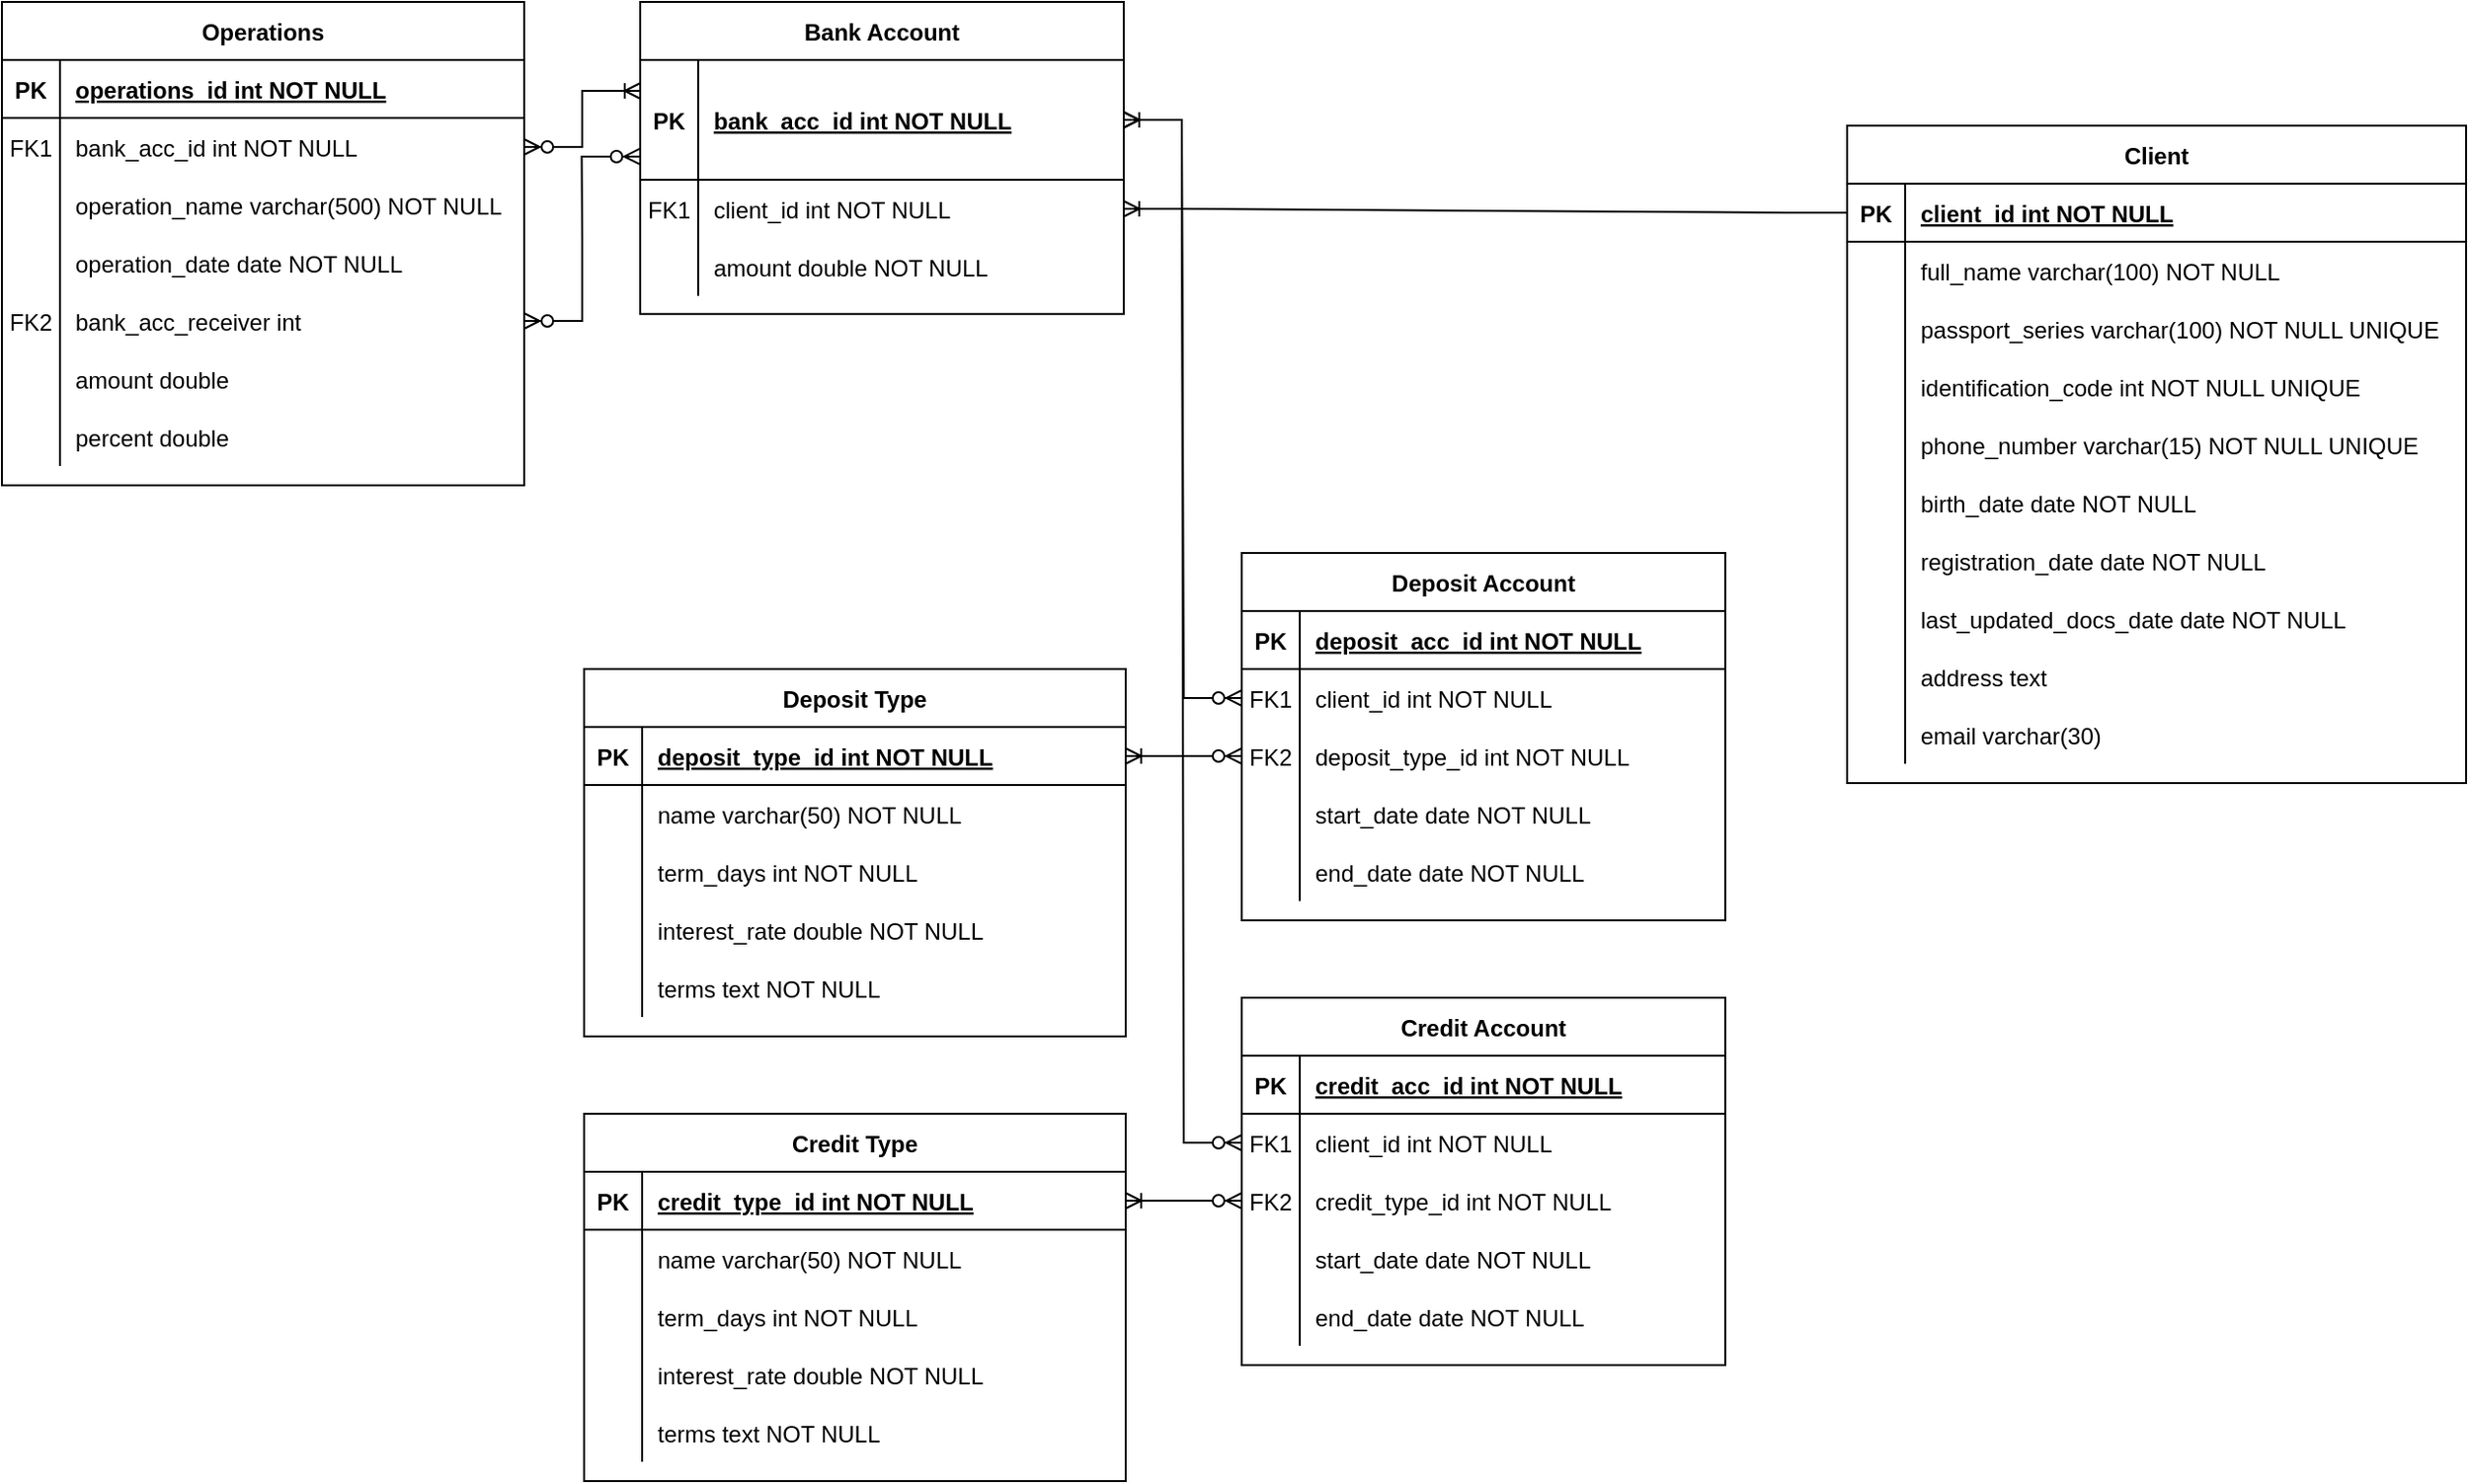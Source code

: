 <mxfile version="20.2.7" type="github">
  <diagram id="R2lEEEUBdFMjLlhIrx00" name="Page-1">
    <mxGraphModel dx="1410" dy="991" grid="0" gridSize="10" guides="1" tooltips="1" connect="1" arrows="1" fold="1" page="0" pageScale="1" pageWidth="827" pageHeight="1169" math="0" shadow="0" extFonts="Permanent Marker^https://fonts.googleapis.com/css?family=Permanent+Marker">
      <root>
        <mxCell id="0" />
        <mxCell id="1" parent="0" />
        <mxCell id="C-vyLk0tnHw3VtMMgP7b-2" value="Client" style="shape=table;startSize=30;container=1;collapsible=1;childLayout=tableLayout;fixedRows=1;rowLines=0;fontStyle=1;align=center;resizeLast=1;" parent="1" vertex="1">
          <mxGeometry x="433" y="61" width="320" height="340" as="geometry" />
        </mxCell>
        <mxCell id="C-vyLk0tnHw3VtMMgP7b-3" value="" style="shape=partialRectangle;collapsible=0;dropTarget=0;pointerEvents=0;fillColor=none;points=[[0,0.5],[1,0.5]];portConstraint=eastwest;top=0;left=0;right=0;bottom=1;" parent="C-vyLk0tnHw3VtMMgP7b-2" vertex="1">
          <mxGeometry y="30" width="320" height="30" as="geometry" />
        </mxCell>
        <mxCell id="C-vyLk0tnHw3VtMMgP7b-4" value="PK" style="shape=partialRectangle;overflow=hidden;connectable=0;fillColor=none;top=0;left=0;bottom=0;right=0;fontStyle=1;" parent="C-vyLk0tnHw3VtMMgP7b-3" vertex="1">
          <mxGeometry width="30" height="30" as="geometry">
            <mxRectangle width="30" height="30" as="alternateBounds" />
          </mxGeometry>
        </mxCell>
        <mxCell id="C-vyLk0tnHw3VtMMgP7b-5" value="client_id int NOT NULL " style="shape=partialRectangle;overflow=hidden;connectable=0;fillColor=none;top=0;left=0;bottom=0;right=0;align=left;spacingLeft=6;fontStyle=5;" parent="C-vyLk0tnHw3VtMMgP7b-3" vertex="1">
          <mxGeometry x="30" width="290" height="30" as="geometry">
            <mxRectangle width="290" height="30" as="alternateBounds" />
          </mxGeometry>
        </mxCell>
        <mxCell id="C-vyLk0tnHw3VtMMgP7b-9" value="" style="shape=partialRectangle;collapsible=0;dropTarget=0;pointerEvents=0;fillColor=none;points=[[0,0.5],[1,0.5]];portConstraint=eastwest;top=0;left=0;right=0;bottom=0;" parent="C-vyLk0tnHw3VtMMgP7b-2" vertex="1">
          <mxGeometry y="60" width="320" height="30" as="geometry" />
        </mxCell>
        <mxCell id="C-vyLk0tnHw3VtMMgP7b-10" value="" style="shape=partialRectangle;overflow=hidden;connectable=0;fillColor=none;top=0;left=0;bottom=0;right=0;" parent="C-vyLk0tnHw3VtMMgP7b-9" vertex="1">
          <mxGeometry width="30" height="30" as="geometry">
            <mxRectangle width="30" height="30" as="alternateBounds" />
          </mxGeometry>
        </mxCell>
        <mxCell id="C-vyLk0tnHw3VtMMgP7b-11" value="full_name varchar(100) NOT NULL" style="shape=partialRectangle;overflow=hidden;connectable=0;fillColor=none;top=0;left=0;bottom=0;right=0;align=left;spacingLeft=6;" parent="C-vyLk0tnHw3VtMMgP7b-9" vertex="1">
          <mxGeometry x="30" width="290" height="30" as="geometry">
            <mxRectangle width="290" height="30" as="alternateBounds" />
          </mxGeometry>
        </mxCell>
        <mxCell id="oc1Mssb3jHGaq7FhMnsz-120" value="" style="shape=partialRectangle;collapsible=0;dropTarget=0;pointerEvents=0;fillColor=none;points=[[0,0.5],[1,0.5]];portConstraint=eastwest;top=0;left=0;right=0;bottom=0;" parent="C-vyLk0tnHw3VtMMgP7b-2" vertex="1">
          <mxGeometry y="90" width="320" height="30" as="geometry" />
        </mxCell>
        <mxCell id="oc1Mssb3jHGaq7FhMnsz-121" value="" style="shape=partialRectangle;overflow=hidden;connectable=0;fillColor=none;top=0;left=0;bottom=0;right=0;" parent="oc1Mssb3jHGaq7FhMnsz-120" vertex="1">
          <mxGeometry width="30" height="30" as="geometry">
            <mxRectangle width="30" height="30" as="alternateBounds" />
          </mxGeometry>
        </mxCell>
        <mxCell id="oc1Mssb3jHGaq7FhMnsz-122" value="passport_series varchar(100) NOT NULL UNIQUE" style="shape=partialRectangle;overflow=hidden;connectable=0;fillColor=none;top=0;left=0;bottom=0;right=0;align=left;spacingLeft=6;" parent="oc1Mssb3jHGaq7FhMnsz-120" vertex="1">
          <mxGeometry x="30" width="290" height="30" as="geometry">
            <mxRectangle width="290" height="30" as="alternateBounds" />
          </mxGeometry>
        </mxCell>
        <mxCell id="oc1Mssb3jHGaq7FhMnsz-83" value="" style="shape=partialRectangle;collapsible=0;dropTarget=0;pointerEvents=0;fillColor=none;points=[[0,0.5],[1,0.5]];portConstraint=eastwest;top=0;left=0;right=0;bottom=0;" parent="C-vyLk0tnHw3VtMMgP7b-2" vertex="1">
          <mxGeometry y="120" width="320" height="30" as="geometry" />
        </mxCell>
        <mxCell id="oc1Mssb3jHGaq7FhMnsz-84" value="" style="shape=partialRectangle;overflow=hidden;connectable=0;fillColor=none;top=0;left=0;bottom=0;right=0;" parent="oc1Mssb3jHGaq7FhMnsz-83" vertex="1">
          <mxGeometry width="30" height="30" as="geometry">
            <mxRectangle width="30" height="30" as="alternateBounds" />
          </mxGeometry>
        </mxCell>
        <mxCell id="oc1Mssb3jHGaq7FhMnsz-85" value="identification_code int NOT NULL UNIQUE" style="shape=partialRectangle;overflow=hidden;connectable=0;fillColor=none;top=0;left=0;bottom=0;right=0;align=left;spacingLeft=6;" parent="oc1Mssb3jHGaq7FhMnsz-83" vertex="1">
          <mxGeometry x="30" width="290" height="30" as="geometry">
            <mxRectangle width="290" height="30" as="alternateBounds" />
          </mxGeometry>
        </mxCell>
        <mxCell id="oc1Mssb3jHGaq7FhMnsz-89" value="" style="shape=partialRectangle;collapsible=0;dropTarget=0;pointerEvents=0;fillColor=none;points=[[0,0.5],[1,0.5]];portConstraint=eastwest;top=0;left=0;right=0;bottom=0;" parent="C-vyLk0tnHw3VtMMgP7b-2" vertex="1">
          <mxGeometry y="150" width="320" height="30" as="geometry" />
        </mxCell>
        <mxCell id="oc1Mssb3jHGaq7FhMnsz-90" value="" style="shape=partialRectangle;overflow=hidden;connectable=0;fillColor=none;top=0;left=0;bottom=0;right=0;" parent="oc1Mssb3jHGaq7FhMnsz-89" vertex="1">
          <mxGeometry width="30" height="30" as="geometry">
            <mxRectangle width="30" height="30" as="alternateBounds" />
          </mxGeometry>
        </mxCell>
        <mxCell id="oc1Mssb3jHGaq7FhMnsz-91" value="phone_number varchar(15) NOT NULL UNIQUE" style="shape=partialRectangle;overflow=hidden;connectable=0;fillColor=none;top=0;left=0;bottom=0;right=0;align=left;spacingLeft=6;" parent="oc1Mssb3jHGaq7FhMnsz-89" vertex="1">
          <mxGeometry x="30" width="290" height="30" as="geometry">
            <mxRectangle width="290" height="30" as="alternateBounds" />
          </mxGeometry>
        </mxCell>
        <mxCell id="4svjrpVxvQLW1rYFD-U0-11" value="" style="shape=partialRectangle;collapsible=0;dropTarget=0;pointerEvents=0;fillColor=none;points=[[0,0.5],[1,0.5]];portConstraint=eastwest;top=0;left=0;right=0;bottom=0;" vertex="1" parent="C-vyLk0tnHw3VtMMgP7b-2">
          <mxGeometry y="180" width="320" height="30" as="geometry" />
        </mxCell>
        <mxCell id="4svjrpVxvQLW1rYFD-U0-12" value="" style="shape=partialRectangle;overflow=hidden;connectable=0;fillColor=none;top=0;left=0;bottom=0;right=0;" vertex="1" parent="4svjrpVxvQLW1rYFD-U0-11">
          <mxGeometry width="30" height="30" as="geometry">
            <mxRectangle width="30" height="30" as="alternateBounds" />
          </mxGeometry>
        </mxCell>
        <mxCell id="4svjrpVxvQLW1rYFD-U0-13" value="birth_date date NOT NULL" style="shape=partialRectangle;overflow=hidden;connectable=0;fillColor=none;top=0;left=0;bottom=0;right=0;align=left;spacingLeft=6;" vertex="1" parent="4svjrpVxvQLW1rYFD-U0-11">
          <mxGeometry x="30" width="290" height="30" as="geometry">
            <mxRectangle width="290" height="30" as="alternateBounds" />
          </mxGeometry>
        </mxCell>
        <mxCell id="oc1Mssb3jHGaq7FhMnsz-123" value="" style="shape=partialRectangle;collapsible=0;dropTarget=0;pointerEvents=0;fillColor=none;points=[[0,0.5],[1,0.5]];portConstraint=eastwest;top=0;left=0;right=0;bottom=0;" parent="C-vyLk0tnHw3VtMMgP7b-2" vertex="1">
          <mxGeometry y="210" width="320" height="30" as="geometry" />
        </mxCell>
        <mxCell id="oc1Mssb3jHGaq7FhMnsz-124" value="" style="shape=partialRectangle;overflow=hidden;connectable=0;fillColor=none;top=0;left=0;bottom=0;right=0;" parent="oc1Mssb3jHGaq7FhMnsz-123" vertex="1">
          <mxGeometry width="30" height="30" as="geometry">
            <mxRectangle width="30" height="30" as="alternateBounds" />
          </mxGeometry>
        </mxCell>
        <mxCell id="oc1Mssb3jHGaq7FhMnsz-125" value="registration_date date NOT NULL" style="shape=partialRectangle;overflow=hidden;connectable=0;fillColor=none;top=0;left=0;bottom=0;right=0;align=left;spacingLeft=6;" parent="oc1Mssb3jHGaq7FhMnsz-123" vertex="1">
          <mxGeometry x="30" width="290" height="30" as="geometry">
            <mxRectangle width="290" height="30" as="alternateBounds" />
          </mxGeometry>
        </mxCell>
        <mxCell id="oc1Mssb3jHGaq7FhMnsz-129" value="" style="shape=partialRectangle;collapsible=0;dropTarget=0;pointerEvents=0;fillColor=none;points=[[0,0.5],[1,0.5]];portConstraint=eastwest;top=0;left=0;right=0;bottom=0;" parent="C-vyLk0tnHw3VtMMgP7b-2" vertex="1">
          <mxGeometry y="240" width="320" height="30" as="geometry" />
        </mxCell>
        <mxCell id="oc1Mssb3jHGaq7FhMnsz-130" value="" style="shape=partialRectangle;overflow=hidden;connectable=0;fillColor=none;top=0;left=0;bottom=0;right=0;" parent="oc1Mssb3jHGaq7FhMnsz-129" vertex="1">
          <mxGeometry width="30" height="30" as="geometry">
            <mxRectangle width="30" height="30" as="alternateBounds" />
          </mxGeometry>
        </mxCell>
        <mxCell id="oc1Mssb3jHGaq7FhMnsz-131" value="last_updated_docs_date date NOT NULL" style="shape=partialRectangle;overflow=hidden;connectable=0;fillColor=none;top=0;left=0;bottom=0;right=0;align=left;spacingLeft=6;" parent="oc1Mssb3jHGaq7FhMnsz-129" vertex="1">
          <mxGeometry x="30" width="290" height="30" as="geometry">
            <mxRectangle width="290" height="30" as="alternateBounds" />
          </mxGeometry>
        </mxCell>
        <mxCell id="oc1Mssb3jHGaq7FhMnsz-86" value="" style="shape=partialRectangle;collapsible=0;dropTarget=0;pointerEvents=0;fillColor=none;points=[[0,0.5],[1,0.5]];portConstraint=eastwest;top=0;left=0;right=0;bottom=0;" parent="C-vyLk0tnHw3VtMMgP7b-2" vertex="1">
          <mxGeometry y="270" width="320" height="30" as="geometry" />
        </mxCell>
        <mxCell id="oc1Mssb3jHGaq7FhMnsz-87" value="" style="shape=partialRectangle;overflow=hidden;connectable=0;fillColor=none;top=0;left=0;bottom=0;right=0;" parent="oc1Mssb3jHGaq7FhMnsz-86" vertex="1">
          <mxGeometry width="30" height="30" as="geometry">
            <mxRectangle width="30" height="30" as="alternateBounds" />
          </mxGeometry>
        </mxCell>
        <mxCell id="oc1Mssb3jHGaq7FhMnsz-88" value="address text" style="shape=partialRectangle;overflow=hidden;connectable=0;fillColor=none;top=0;left=0;bottom=0;right=0;align=left;spacingLeft=6;" parent="oc1Mssb3jHGaq7FhMnsz-86" vertex="1">
          <mxGeometry x="30" width="290" height="30" as="geometry">
            <mxRectangle width="290" height="30" as="alternateBounds" />
          </mxGeometry>
        </mxCell>
        <mxCell id="4svjrpVxvQLW1rYFD-U0-8" value="" style="shape=partialRectangle;collapsible=0;dropTarget=0;pointerEvents=0;fillColor=none;points=[[0,0.5],[1,0.5]];portConstraint=eastwest;top=0;left=0;right=0;bottom=0;" vertex="1" parent="C-vyLk0tnHw3VtMMgP7b-2">
          <mxGeometry y="300" width="320" height="30" as="geometry" />
        </mxCell>
        <mxCell id="4svjrpVxvQLW1rYFD-U0-9" value="" style="shape=partialRectangle;overflow=hidden;connectable=0;fillColor=none;top=0;left=0;bottom=0;right=0;" vertex="1" parent="4svjrpVxvQLW1rYFD-U0-8">
          <mxGeometry width="30" height="30" as="geometry">
            <mxRectangle width="30" height="30" as="alternateBounds" />
          </mxGeometry>
        </mxCell>
        <mxCell id="4svjrpVxvQLW1rYFD-U0-10" value="email varchar(30)" style="shape=partialRectangle;overflow=hidden;connectable=0;fillColor=none;top=0;left=0;bottom=0;right=0;align=left;spacingLeft=6;" vertex="1" parent="4svjrpVxvQLW1rYFD-U0-8">
          <mxGeometry x="30" width="290" height="30" as="geometry">
            <mxRectangle width="290" height="30" as="alternateBounds" />
          </mxGeometry>
        </mxCell>
        <mxCell id="C-vyLk0tnHw3VtMMgP7b-23" value="Deposit Type" style="shape=table;startSize=30;container=1;collapsible=1;childLayout=tableLayout;fixedRows=1;rowLines=0;fontStyle=1;align=center;resizeLast=1;" parent="1" vertex="1">
          <mxGeometry x="-220" y="342" width="280" height="190" as="geometry">
            <mxRectangle x="120" y="360" width="110" height="30" as="alternateBounds" />
          </mxGeometry>
        </mxCell>
        <mxCell id="C-vyLk0tnHw3VtMMgP7b-24" value="" style="shape=partialRectangle;collapsible=0;dropTarget=0;pointerEvents=0;fillColor=none;points=[[0,0.5],[1,0.5]];portConstraint=eastwest;top=0;left=0;right=0;bottom=1;" parent="C-vyLk0tnHw3VtMMgP7b-23" vertex="1">
          <mxGeometry y="30" width="280" height="30" as="geometry" />
        </mxCell>
        <mxCell id="C-vyLk0tnHw3VtMMgP7b-25" value="PK" style="shape=partialRectangle;overflow=hidden;connectable=0;fillColor=none;top=0;left=0;bottom=0;right=0;fontStyle=1;" parent="C-vyLk0tnHw3VtMMgP7b-24" vertex="1">
          <mxGeometry width="30" height="30" as="geometry">
            <mxRectangle width="30" height="30" as="alternateBounds" />
          </mxGeometry>
        </mxCell>
        <mxCell id="C-vyLk0tnHw3VtMMgP7b-26" value="deposit_type_id int NOT NULL " style="shape=partialRectangle;overflow=hidden;connectable=0;fillColor=none;top=0;left=0;bottom=0;right=0;align=left;spacingLeft=6;fontStyle=5;" parent="C-vyLk0tnHw3VtMMgP7b-24" vertex="1">
          <mxGeometry x="30" width="250" height="30" as="geometry">
            <mxRectangle width="250" height="30" as="alternateBounds" />
          </mxGeometry>
        </mxCell>
        <mxCell id="C-vyLk0tnHw3VtMMgP7b-27" value="" style="shape=partialRectangle;collapsible=0;dropTarget=0;pointerEvents=0;fillColor=none;points=[[0,0.5],[1,0.5]];portConstraint=eastwest;top=0;left=0;right=0;bottom=0;" parent="C-vyLk0tnHw3VtMMgP7b-23" vertex="1">
          <mxGeometry y="60" width="280" height="30" as="geometry" />
        </mxCell>
        <mxCell id="C-vyLk0tnHw3VtMMgP7b-28" value="" style="shape=partialRectangle;overflow=hidden;connectable=0;fillColor=none;top=0;left=0;bottom=0;right=0;" parent="C-vyLk0tnHw3VtMMgP7b-27" vertex="1">
          <mxGeometry width="30" height="30" as="geometry">
            <mxRectangle width="30" height="30" as="alternateBounds" />
          </mxGeometry>
        </mxCell>
        <mxCell id="C-vyLk0tnHw3VtMMgP7b-29" value="name varchar(50) NOT NULL" style="shape=partialRectangle;overflow=hidden;connectable=0;fillColor=none;top=0;left=0;bottom=0;right=0;align=left;spacingLeft=6;" parent="C-vyLk0tnHw3VtMMgP7b-27" vertex="1">
          <mxGeometry x="30" width="250" height="30" as="geometry">
            <mxRectangle width="250" height="30" as="alternateBounds" />
          </mxGeometry>
        </mxCell>
        <mxCell id="oc1Mssb3jHGaq7FhMnsz-92" value="" style="shape=partialRectangle;collapsible=0;dropTarget=0;pointerEvents=0;fillColor=none;points=[[0,0.5],[1,0.5]];portConstraint=eastwest;top=0;left=0;right=0;bottom=0;" parent="C-vyLk0tnHw3VtMMgP7b-23" vertex="1">
          <mxGeometry y="90" width="280" height="30" as="geometry" />
        </mxCell>
        <mxCell id="oc1Mssb3jHGaq7FhMnsz-93" value="" style="shape=partialRectangle;overflow=hidden;connectable=0;fillColor=none;top=0;left=0;bottom=0;right=0;" parent="oc1Mssb3jHGaq7FhMnsz-92" vertex="1">
          <mxGeometry width="30" height="30" as="geometry">
            <mxRectangle width="30" height="30" as="alternateBounds" />
          </mxGeometry>
        </mxCell>
        <mxCell id="oc1Mssb3jHGaq7FhMnsz-94" value="term_days int NOT NULL" style="shape=partialRectangle;overflow=hidden;connectable=0;fillColor=none;top=0;left=0;bottom=0;right=0;align=left;spacingLeft=6;" parent="oc1Mssb3jHGaq7FhMnsz-92" vertex="1">
          <mxGeometry x="30" width="250" height="30" as="geometry">
            <mxRectangle width="250" height="30" as="alternateBounds" />
          </mxGeometry>
        </mxCell>
        <mxCell id="oc1Mssb3jHGaq7FhMnsz-95" value="" style="shape=partialRectangle;collapsible=0;dropTarget=0;pointerEvents=0;fillColor=none;points=[[0,0.5],[1,0.5]];portConstraint=eastwest;top=0;left=0;right=0;bottom=0;" parent="C-vyLk0tnHw3VtMMgP7b-23" vertex="1">
          <mxGeometry y="120" width="280" height="30" as="geometry" />
        </mxCell>
        <mxCell id="oc1Mssb3jHGaq7FhMnsz-96" value="" style="shape=partialRectangle;overflow=hidden;connectable=0;fillColor=none;top=0;left=0;bottom=0;right=0;" parent="oc1Mssb3jHGaq7FhMnsz-95" vertex="1">
          <mxGeometry width="30" height="30" as="geometry">
            <mxRectangle width="30" height="30" as="alternateBounds" />
          </mxGeometry>
        </mxCell>
        <mxCell id="oc1Mssb3jHGaq7FhMnsz-97" value="interest_rate double NOT NULL" style="shape=partialRectangle;overflow=hidden;connectable=0;fillColor=none;top=0;left=0;bottom=0;right=0;align=left;spacingLeft=6;" parent="oc1Mssb3jHGaq7FhMnsz-95" vertex="1">
          <mxGeometry x="30" width="250" height="30" as="geometry">
            <mxRectangle width="250" height="30" as="alternateBounds" />
          </mxGeometry>
        </mxCell>
        <mxCell id="oc1Mssb3jHGaq7FhMnsz-98" value="" style="shape=partialRectangle;collapsible=0;dropTarget=0;pointerEvents=0;fillColor=none;points=[[0,0.5],[1,0.5]];portConstraint=eastwest;top=0;left=0;right=0;bottom=0;" parent="C-vyLk0tnHw3VtMMgP7b-23" vertex="1">
          <mxGeometry y="150" width="280" height="30" as="geometry" />
        </mxCell>
        <mxCell id="oc1Mssb3jHGaq7FhMnsz-99" value="" style="shape=partialRectangle;overflow=hidden;connectable=0;fillColor=none;top=0;left=0;bottom=0;right=0;" parent="oc1Mssb3jHGaq7FhMnsz-98" vertex="1">
          <mxGeometry width="30" height="30" as="geometry">
            <mxRectangle width="30" height="30" as="alternateBounds" />
          </mxGeometry>
        </mxCell>
        <mxCell id="oc1Mssb3jHGaq7FhMnsz-100" value="terms text NOT NULL" style="shape=partialRectangle;overflow=hidden;connectable=0;fillColor=none;top=0;left=0;bottom=0;right=0;align=left;spacingLeft=6;" parent="oc1Mssb3jHGaq7FhMnsz-98" vertex="1">
          <mxGeometry x="30" width="250" height="30" as="geometry">
            <mxRectangle width="250" height="30" as="alternateBounds" />
          </mxGeometry>
        </mxCell>
        <mxCell id="oc1Mssb3jHGaq7FhMnsz-61" value="Deposit Account" style="shape=table;startSize=30;container=1;collapsible=1;childLayout=tableLayout;fixedRows=1;rowLines=0;fontStyle=1;align=center;resizeLast=1;" parent="1" vertex="1">
          <mxGeometry x="120" y="282" width="250" height="190" as="geometry" />
        </mxCell>
        <mxCell id="oc1Mssb3jHGaq7FhMnsz-62" value="" style="shape=partialRectangle;collapsible=0;dropTarget=0;pointerEvents=0;fillColor=none;points=[[0,0.5],[1,0.5]];portConstraint=eastwest;top=0;left=0;right=0;bottom=1;" parent="oc1Mssb3jHGaq7FhMnsz-61" vertex="1">
          <mxGeometry y="30" width="250" height="30" as="geometry" />
        </mxCell>
        <mxCell id="oc1Mssb3jHGaq7FhMnsz-63" value="PK" style="shape=partialRectangle;overflow=hidden;connectable=0;fillColor=none;top=0;left=0;bottom=0;right=0;fontStyle=1;" parent="oc1Mssb3jHGaq7FhMnsz-62" vertex="1">
          <mxGeometry width="30" height="30" as="geometry">
            <mxRectangle width="30" height="30" as="alternateBounds" />
          </mxGeometry>
        </mxCell>
        <mxCell id="oc1Mssb3jHGaq7FhMnsz-64" value="deposit_acc_id int NOT NULL " style="shape=partialRectangle;overflow=hidden;connectable=0;fillColor=none;top=0;left=0;bottom=0;right=0;align=left;spacingLeft=6;fontStyle=5;" parent="oc1Mssb3jHGaq7FhMnsz-62" vertex="1">
          <mxGeometry x="30" width="220" height="30" as="geometry">
            <mxRectangle width="220" height="30" as="alternateBounds" />
          </mxGeometry>
        </mxCell>
        <mxCell id="oc1Mssb3jHGaq7FhMnsz-65" value="" style="shape=partialRectangle;collapsible=0;dropTarget=0;pointerEvents=0;fillColor=none;points=[[0,0.5],[1,0.5]];portConstraint=eastwest;top=0;left=0;right=0;bottom=0;" parent="oc1Mssb3jHGaq7FhMnsz-61" vertex="1">
          <mxGeometry y="60" width="250" height="30" as="geometry" />
        </mxCell>
        <mxCell id="oc1Mssb3jHGaq7FhMnsz-66" value="FK1" style="shape=partialRectangle;overflow=hidden;connectable=0;fillColor=none;top=0;left=0;bottom=0;right=0;" parent="oc1Mssb3jHGaq7FhMnsz-65" vertex="1">
          <mxGeometry width="30" height="30" as="geometry">
            <mxRectangle width="30" height="30" as="alternateBounds" />
          </mxGeometry>
        </mxCell>
        <mxCell id="oc1Mssb3jHGaq7FhMnsz-67" value="client_id int NOT NULL" style="shape=partialRectangle;overflow=hidden;connectable=0;fillColor=none;top=0;left=0;bottom=0;right=0;align=left;spacingLeft=6;" parent="oc1Mssb3jHGaq7FhMnsz-65" vertex="1">
          <mxGeometry x="30" width="220" height="30" as="geometry">
            <mxRectangle width="220" height="30" as="alternateBounds" />
          </mxGeometry>
        </mxCell>
        <mxCell id="oc1Mssb3jHGaq7FhMnsz-71" value="" style="shape=partialRectangle;collapsible=0;dropTarget=0;pointerEvents=0;fillColor=none;points=[[0,0.5],[1,0.5]];portConstraint=eastwest;top=0;left=0;right=0;bottom=0;" parent="oc1Mssb3jHGaq7FhMnsz-61" vertex="1">
          <mxGeometry y="90" width="250" height="30" as="geometry" />
        </mxCell>
        <mxCell id="oc1Mssb3jHGaq7FhMnsz-72" value="FK2" style="shape=partialRectangle;overflow=hidden;connectable=0;fillColor=none;top=0;left=0;bottom=0;right=0;" parent="oc1Mssb3jHGaq7FhMnsz-71" vertex="1">
          <mxGeometry width="30" height="30" as="geometry">
            <mxRectangle width="30" height="30" as="alternateBounds" />
          </mxGeometry>
        </mxCell>
        <mxCell id="oc1Mssb3jHGaq7FhMnsz-73" value="deposit_type_id int NOT NULL" style="shape=partialRectangle;overflow=hidden;connectable=0;fillColor=none;top=0;left=0;bottom=0;right=0;align=left;spacingLeft=6;" parent="oc1Mssb3jHGaq7FhMnsz-71" vertex="1">
          <mxGeometry x="30" width="220" height="30" as="geometry">
            <mxRectangle width="220" height="30" as="alternateBounds" />
          </mxGeometry>
        </mxCell>
        <mxCell id="oc1Mssb3jHGaq7FhMnsz-68" value="" style="shape=partialRectangle;collapsible=0;dropTarget=0;pointerEvents=0;fillColor=none;points=[[0,0.5],[1,0.5]];portConstraint=eastwest;top=0;left=0;right=0;bottom=0;" parent="oc1Mssb3jHGaq7FhMnsz-61" vertex="1">
          <mxGeometry y="120" width="250" height="30" as="geometry" />
        </mxCell>
        <mxCell id="oc1Mssb3jHGaq7FhMnsz-69" value="" style="shape=partialRectangle;overflow=hidden;connectable=0;fillColor=none;top=0;left=0;bottom=0;right=0;" parent="oc1Mssb3jHGaq7FhMnsz-68" vertex="1">
          <mxGeometry width="30" height="30" as="geometry">
            <mxRectangle width="30" height="30" as="alternateBounds" />
          </mxGeometry>
        </mxCell>
        <mxCell id="oc1Mssb3jHGaq7FhMnsz-70" value="start_date date NOT NULL" style="shape=partialRectangle;overflow=hidden;connectable=0;fillColor=none;top=0;left=0;bottom=0;right=0;align=left;spacingLeft=6;" parent="oc1Mssb3jHGaq7FhMnsz-68" vertex="1">
          <mxGeometry x="30" width="220" height="30" as="geometry">
            <mxRectangle width="220" height="30" as="alternateBounds" />
          </mxGeometry>
        </mxCell>
        <mxCell id="oc1Mssb3jHGaq7FhMnsz-132" value="" style="shape=partialRectangle;collapsible=0;dropTarget=0;pointerEvents=0;fillColor=none;points=[[0,0.5],[1,0.5]];portConstraint=eastwest;top=0;left=0;right=0;bottom=0;" parent="oc1Mssb3jHGaq7FhMnsz-61" vertex="1">
          <mxGeometry y="150" width="250" height="30" as="geometry" />
        </mxCell>
        <mxCell id="oc1Mssb3jHGaq7FhMnsz-133" value="" style="shape=partialRectangle;overflow=hidden;connectable=0;fillColor=none;top=0;left=0;bottom=0;right=0;" parent="oc1Mssb3jHGaq7FhMnsz-132" vertex="1">
          <mxGeometry width="30" height="30" as="geometry">
            <mxRectangle width="30" height="30" as="alternateBounds" />
          </mxGeometry>
        </mxCell>
        <mxCell id="oc1Mssb3jHGaq7FhMnsz-134" value="end_date date NOT NULL" style="shape=partialRectangle;overflow=hidden;connectable=0;fillColor=none;top=0;left=0;bottom=0;right=0;align=left;spacingLeft=6;" parent="oc1Mssb3jHGaq7FhMnsz-132" vertex="1">
          <mxGeometry x="30" width="220" height="30" as="geometry">
            <mxRectangle width="220" height="30" as="alternateBounds" />
          </mxGeometry>
        </mxCell>
        <mxCell id="oc1Mssb3jHGaq7FhMnsz-77" value="" style="edgeStyle=entityRelationEdgeStyle;fontSize=12;html=1;endArrow=ERoneToMany;startArrow=ERzeroToMany;rounded=0;entryX=1;entryY=0.5;entryDx=0;entryDy=0;exitX=0;exitY=0.5;exitDx=0;exitDy=0;" parent="1" source="oc1Mssb3jHGaq7FhMnsz-71" target="C-vyLk0tnHw3VtMMgP7b-24" edge="1">
          <mxGeometry width="100" height="100" relative="1" as="geometry">
            <mxPoint x="-130" y="262" as="sourcePoint" />
            <mxPoint x="-170" y="332" as="targetPoint" />
          </mxGeometry>
        </mxCell>
        <mxCell id="oc1Mssb3jHGaq7FhMnsz-135" value="" style="edgeStyle=entityRelationEdgeStyle;fontSize=12;html=1;endArrow=ERoneToMany;startArrow=ERzeroToMany;rounded=0;entryX=1;entryY=0.5;entryDx=0;entryDy=0;exitX=0;exitY=0.5;exitDx=0;exitDy=0;" parent="1" source="oc1Mssb3jHGaq7FhMnsz-65" target="DUC_Sa_oeEElUb0UFha6-2" edge="1">
          <mxGeometry width="100" height="100" relative="1" as="geometry">
            <mxPoint x="560" y="60" as="sourcePoint" />
            <mxPoint x="500" y="160" as="targetPoint" />
          </mxGeometry>
        </mxCell>
        <mxCell id="DUC_Sa_oeEElUb0UFha6-1" value="Bank Account" style="shape=table;startSize=30;container=1;collapsible=1;childLayout=tableLayout;fixedRows=1;rowLines=0;fontStyle=1;align=center;resizeLast=1;" parent="1" vertex="1">
          <mxGeometry x="-191" y="-3" width="250" height="161.4" as="geometry" />
        </mxCell>
        <mxCell id="DUC_Sa_oeEElUb0UFha6-2" value="" style="shape=partialRectangle;collapsible=0;dropTarget=0;pointerEvents=0;fillColor=none;points=[[0,0.5],[1,0.5]];portConstraint=eastwest;top=0;left=0;right=0;bottom=1;" parent="DUC_Sa_oeEElUb0UFha6-1" vertex="1">
          <mxGeometry y="30" width="250" height="62" as="geometry" />
        </mxCell>
        <mxCell id="DUC_Sa_oeEElUb0UFha6-3" value="PK" style="shape=partialRectangle;overflow=hidden;connectable=0;fillColor=none;top=0;left=0;bottom=0;right=0;fontStyle=1;" parent="DUC_Sa_oeEElUb0UFha6-2" vertex="1">
          <mxGeometry width="30" height="62" as="geometry">
            <mxRectangle width="30" height="62" as="alternateBounds" />
          </mxGeometry>
        </mxCell>
        <mxCell id="DUC_Sa_oeEElUb0UFha6-4" value="bank_acc_id int NOT NULL " style="shape=partialRectangle;overflow=hidden;connectable=0;fillColor=none;top=0;left=0;bottom=0;right=0;align=left;spacingLeft=6;fontStyle=5;" parent="DUC_Sa_oeEElUb0UFha6-2" vertex="1">
          <mxGeometry x="30" width="220" height="62" as="geometry">
            <mxRectangle width="220" height="62" as="alternateBounds" />
          </mxGeometry>
        </mxCell>
        <mxCell id="DUC_Sa_oeEElUb0UFha6-5" value="" style="shape=partialRectangle;collapsible=0;dropTarget=0;pointerEvents=0;fillColor=none;points=[[0,0.5],[1,0.5]];portConstraint=eastwest;top=0;left=0;right=0;bottom=0;" parent="DUC_Sa_oeEElUb0UFha6-1" vertex="1">
          <mxGeometry y="92" width="250" height="30" as="geometry" />
        </mxCell>
        <mxCell id="DUC_Sa_oeEElUb0UFha6-6" value="FK1" style="shape=partialRectangle;overflow=hidden;connectable=0;fillColor=none;top=0;left=0;bottom=0;right=0;" parent="DUC_Sa_oeEElUb0UFha6-5" vertex="1">
          <mxGeometry width="30" height="30" as="geometry">
            <mxRectangle width="30" height="30" as="alternateBounds" />
          </mxGeometry>
        </mxCell>
        <mxCell id="DUC_Sa_oeEElUb0UFha6-7" value="client_id int NOT NULL" style="shape=partialRectangle;overflow=hidden;connectable=0;fillColor=none;top=0;left=0;bottom=0;right=0;align=left;spacingLeft=6;" parent="DUC_Sa_oeEElUb0UFha6-5" vertex="1">
          <mxGeometry x="30" width="220" height="30" as="geometry">
            <mxRectangle width="220" height="30" as="alternateBounds" />
          </mxGeometry>
        </mxCell>
        <mxCell id="DUC_Sa_oeEElUb0UFha6-11" value="" style="shape=partialRectangle;collapsible=0;dropTarget=0;pointerEvents=0;fillColor=none;points=[[0,0.5],[1,0.5]];portConstraint=eastwest;top=0;left=0;right=0;bottom=0;" parent="DUC_Sa_oeEElUb0UFha6-1" vertex="1">
          <mxGeometry y="122" width="250" height="30" as="geometry" />
        </mxCell>
        <mxCell id="DUC_Sa_oeEElUb0UFha6-12" value="" style="shape=partialRectangle;overflow=hidden;connectable=0;fillColor=none;top=0;left=0;bottom=0;right=0;" parent="DUC_Sa_oeEElUb0UFha6-11" vertex="1">
          <mxGeometry width="30" height="30" as="geometry">
            <mxRectangle width="30" height="30" as="alternateBounds" />
          </mxGeometry>
        </mxCell>
        <mxCell id="DUC_Sa_oeEElUb0UFha6-13" value="amount double NOT NULL" style="shape=partialRectangle;overflow=hidden;connectable=0;fillColor=none;top=0;left=0;bottom=0;right=0;align=left;spacingLeft=6;" parent="DUC_Sa_oeEElUb0UFha6-11" vertex="1">
          <mxGeometry x="30" width="220" height="30" as="geometry">
            <mxRectangle width="220" height="30" as="alternateBounds" />
          </mxGeometry>
        </mxCell>
        <mxCell id="DUC_Sa_oeEElUb0UFha6-19" value="Operations" style="shape=table;startSize=30;container=1;collapsible=1;childLayout=tableLayout;fixedRows=1;rowLines=0;fontStyle=1;align=center;resizeLast=1;" parent="1" vertex="1">
          <mxGeometry x="-521" y="-3" width="270" height="250" as="geometry" />
        </mxCell>
        <mxCell id="DUC_Sa_oeEElUb0UFha6-20" value="" style="shape=partialRectangle;collapsible=0;dropTarget=0;pointerEvents=0;fillColor=none;points=[[0,0.5],[1,0.5]];portConstraint=eastwest;top=0;left=0;right=0;bottom=1;" parent="DUC_Sa_oeEElUb0UFha6-19" vertex="1">
          <mxGeometry y="30" width="270" height="30" as="geometry" />
        </mxCell>
        <mxCell id="DUC_Sa_oeEElUb0UFha6-21" value="PK" style="shape=partialRectangle;overflow=hidden;connectable=0;fillColor=none;top=0;left=0;bottom=0;right=0;fontStyle=1;" parent="DUC_Sa_oeEElUb0UFha6-20" vertex="1">
          <mxGeometry width="30" height="30" as="geometry">
            <mxRectangle width="30" height="30" as="alternateBounds" />
          </mxGeometry>
        </mxCell>
        <mxCell id="DUC_Sa_oeEElUb0UFha6-22" value="operations_id int NOT NULL " style="shape=partialRectangle;overflow=hidden;connectable=0;fillColor=none;top=0;left=0;bottom=0;right=0;align=left;spacingLeft=6;fontStyle=5;" parent="DUC_Sa_oeEElUb0UFha6-20" vertex="1">
          <mxGeometry x="30" width="240" height="30" as="geometry">
            <mxRectangle width="240" height="30" as="alternateBounds" />
          </mxGeometry>
        </mxCell>
        <mxCell id="DUC_Sa_oeEElUb0UFha6-23" value="" style="shape=partialRectangle;collapsible=0;dropTarget=0;pointerEvents=0;fillColor=none;points=[[0,0.5],[1,0.5]];portConstraint=eastwest;top=0;left=0;right=0;bottom=0;" parent="DUC_Sa_oeEElUb0UFha6-19" vertex="1">
          <mxGeometry y="60" width="270" height="30" as="geometry" />
        </mxCell>
        <mxCell id="DUC_Sa_oeEElUb0UFha6-24" value="FK1" style="shape=partialRectangle;overflow=hidden;connectable=0;fillColor=none;top=0;left=0;bottom=0;right=0;" parent="DUC_Sa_oeEElUb0UFha6-23" vertex="1">
          <mxGeometry width="30" height="30" as="geometry">
            <mxRectangle width="30" height="30" as="alternateBounds" />
          </mxGeometry>
        </mxCell>
        <mxCell id="DUC_Sa_oeEElUb0UFha6-25" value="bank_acc_id int NOT NULL" style="shape=partialRectangle;overflow=hidden;connectable=0;fillColor=none;top=0;left=0;bottom=0;right=0;align=left;spacingLeft=6;" parent="DUC_Sa_oeEElUb0UFha6-23" vertex="1">
          <mxGeometry x="30" width="240" height="30" as="geometry">
            <mxRectangle width="240" height="30" as="alternateBounds" />
          </mxGeometry>
        </mxCell>
        <mxCell id="DUC_Sa_oeEElUb0UFha6-26" value="" style="shape=partialRectangle;collapsible=0;dropTarget=0;pointerEvents=0;fillColor=none;points=[[0,0.5],[1,0.5]];portConstraint=eastwest;top=0;left=0;right=0;bottom=0;" parent="DUC_Sa_oeEElUb0UFha6-19" vertex="1">
          <mxGeometry y="90" width="270" height="30" as="geometry" />
        </mxCell>
        <mxCell id="DUC_Sa_oeEElUb0UFha6-27" value="" style="shape=partialRectangle;overflow=hidden;connectable=0;fillColor=none;top=0;left=0;bottom=0;right=0;" parent="DUC_Sa_oeEElUb0UFha6-26" vertex="1">
          <mxGeometry width="30" height="30" as="geometry">
            <mxRectangle width="30" height="30" as="alternateBounds" />
          </mxGeometry>
        </mxCell>
        <mxCell id="DUC_Sa_oeEElUb0UFha6-28" value="operation_name varchar(500) NOT NULL" style="shape=partialRectangle;overflow=hidden;connectable=0;fillColor=none;top=0;left=0;bottom=0;right=0;align=left;spacingLeft=6;" parent="DUC_Sa_oeEElUb0UFha6-26" vertex="1">
          <mxGeometry x="30" width="240" height="30" as="geometry">
            <mxRectangle width="240" height="30" as="alternateBounds" />
          </mxGeometry>
        </mxCell>
        <mxCell id="hmycVkxKWpZpmw9Enjqs-1" value="" style="shape=partialRectangle;collapsible=0;dropTarget=0;pointerEvents=0;fillColor=none;points=[[0,0.5],[1,0.5]];portConstraint=eastwest;top=0;left=0;right=0;bottom=0;" parent="DUC_Sa_oeEElUb0UFha6-19" vertex="1">
          <mxGeometry y="120" width="270" height="30" as="geometry" />
        </mxCell>
        <mxCell id="hmycVkxKWpZpmw9Enjqs-2" value="" style="shape=partialRectangle;overflow=hidden;connectable=0;fillColor=none;top=0;left=0;bottom=0;right=0;" parent="hmycVkxKWpZpmw9Enjqs-1" vertex="1">
          <mxGeometry width="30" height="30" as="geometry">
            <mxRectangle width="30" height="30" as="alternateBounds" />
          </mxGeometry>
        </mxCell>
        <mxCell id="hmycVkxKWpZpmw9Enjqs-3" value="operation_date date NOT NULL" style="shape=partialRectangle;overflow=hidden;connectable=0;fillColor=none;top=0;left=0;bottom=0;right=0;align=left;spacingLeft=6;" parent="hmycVkxKWpZpmw9Enjqs-1" vertex="1">
          <mxGeometry x="30" width="240" height="30" as="geometry">
            <mxRectangle width="240" height="30" as="alternateBounds" />
          </mxGeometry>
        </mxCell>
        <mxCell id="4svjrpVxvQLW1rYFD-U0-1" value="" style="shape=partialRectangle;collapsible=0;dropTarget=0;pointerEvents=0;fillColor=none;points=[[0,0.5],[1,0.5]];portConstraint=eastwest;top=0;left=0;right=0;bottom=0;" vertex="1" parent="DUC_Sa_oeEElUb0UFha6-19">
          <mxGeometry y="150" width="270" height="30" as="geometry" />
        </mxCell>
        <mxCell id="4svjrpVxvQLW1rYFD-U0-2" value="FK2" style="shape=partialRectangle;overflow=hidden;connectable=0;fillColor=none;top=0;left=0;bottom=0;right=0;" vertex="1" parent="4svjrpVxvQLW1rYFD-U0-1">
          <mxGeometry width="30" height="30" as="geometry">
            <mxRectangle width="30" height="30" as="alternateBounds" />
          </mxGeometry>
        </mxCell>
        <mxCell id="4svjrpVxvQLW1rYFD-U0-3" value="bank_acc_receiver int" style="shape=partialRectangle;overflow=hidden;connectable=0;fillColor=none;top=0;left=0;bottom=0;right=0;align=left;spacingLeft=6;" vertex="1" parent="4svjrpVxvQLW1rYFD-U0-1">
          <mxGeometry x="30" width="240" height="30" as="geometry">
            <mxRectangle width="240" height="30" as="alternateBounds" />
          </mxGeometry>
        </mxCell>
        <mxCell id="DUC_Sa_oeEElUb0UFha6-29" value="" style="shape=partialRectangle;collapsible=0;dropTarget=0;pointerEvents=0;fillColor=none;points=[[0,0.5],[1,0.5]];portConstraint=eastwest;top=0;left=0;right=0;bottom=0;" parent="DUC_Sa_oeEElUb0UFha6-19" vertex="1">
          <mxGeometry y="180" width="270" height="30" as="geometry" />
        </mxCell>
        <mxCell id="DUC_Sa_oeEElUb0UFha6-30" value="" style="shape=partialRectangle;overflow=hidden;connectable=0;fillColor=none;top=0;left=0;bottom=0;right=0;" parent="DUC_Sa_oeEElUb0UFha6-29" vertex="1">
          <mxGeometry width="30" height="30" as="geometry">
            <mxRectangle width="30" height="30" as="alternateBounds" />
          </mxGeometry>
        </mxCell>
        <mxCell id="DUC_Sa_oeEElUb0UFha6-31" value="amount double" style="shape=partialRectangle;overflow=hidden;connectable=0;fillColor=none;top=0;left=0;bottom=0;right=0;align=left;spacingLeft=6;" parent="DUC_Sa_oeEElUb0UFha6-29" vertex="1">
          <mxGeometry x="30" width="240" height="30" as="geometry">
            <mxRectangle width="240" height="30" as="alternateBounds" />
          </mxGeometry>
        </mxCell>
        <mxCell id="DUC_Sa_oeEElUb0UFha6-32" value="" style="shape=partialRectangle;collapsible=0;dropTarget=0;pointerEvents=0;fillColor=none;points=[[0,0.5],[1,0.5]];portConstraint=eastwest;top=0;left=0;right=0;bottom=0;" parent="DUC_Sa_oeEElUb0UFha6-19" vertex="1">
          <mxGeometry y="210" width="270" height="30" as="geometry" />
        </mxCell>
        <mxCell id="DUC_Sa_oeEElUb0UFha6-33" value="" style="shape=partialRectangle;overflow=hidden;connectable=0;fillColor=none;top=0;left=0;bottom=0;right=0;" parent="DUC_Sa_oeEElUb0UFha6-32" vertex="1">
          <mxGeometry width="30" height="30" as="geometry">
            <mxRectangle width="30" height="30" as="alternateBounds" />
          </mxGeometry>
        </mxCell>
        <mxCell id="DUC_Sa_oeEElUb0UFha6-34" value="percent double" style="shape=partialRectangle;overflow=hidden;connectable=0;fillColor=none;top=0;left=0;bottom=0;right=0;align=left;spacingLeft=6;" parent="DUC_Sa_oeEElUb0UFha6-32" vertex="1">
          <mxGeometry x="30" width="240" height="30" as="geometry">
            <mxRectangle width="240" height="30" as="alternateBounds" />
          </mxGeometry>
        </mxCell>
        <mxCell id="DUC_Sa_oeEElUb0UFha6-37" value="Credit Type" style="shape=table;startSize=30;container=1;collapsible=1;childLayout=tableLayout;fixedRows=1;rowLines=0;fontStyle=1;align=center;resizeLast=1;" parent="1" vertex="1">
          <mxGeometry x="-220" y="572" width="280" height="190" as="geometry">
            <mxRectangle x="120" y="360" width="110" height="30" as="alternateBounds" />
          </mxGeometry>
        </mxCell>
        <mxCell id="DUC_Sa_oeEElUb0UFha6-38" value="" style="shape=partialRectangle;collapsible=0;dropTarget=0;pointerEvents=0;fillColor=none;points=[[0,0.5],[1,0.5]];portConstraint=eastwest;top=0;left=0;right=0;bottom=1;" parent="DUC_Sa_oeEElUb0UFha6-37" vertex="1">
          <mxGeometry y="30" width="280" height="30" as="geometry" />
        </mxCell>
        <mxCell id="DUC_Sa_oeEElUb0UFha6-39" value="PK" style="shape=partialRectangle;overflow=hidden;connectable=0;fillColor=none;top=0;left=0;bottom=0;right=0;fontStyle=1;" parent="DUC_Sa_oeEElUb0UFha6-38" vertex="1">
          <mxGeometry width="30" height="30" as="geometry">
            <mxRectangle width="30" height="30" as="alternateBounds" />
          </mxGeometry>
        </mxCell>
        <mxCell id="DUC_Sa_oeEElUb0UFha6-40" value="credit_type_id int NOT NULL " style="shape=partialRectangle;overflow=hidden;connectable=0;fillColor=none;top=0;left=0;bottom=0;right=0;align=left;spacingLeft=6;fontStyle=5;" parent="DUC_Sa_oeEElUb0UFha6-38" vertex="1">
          <mxGeometry x="30" width="250" height="30" as="geometry">
            <mxRectangle width="250" height="30" as="alternateBounds" />
          </mxGeometry>
        </mxCell>
        <mxCell id="DUC_Sa_oeEElUb0UFha6-41" value="" style="shape=partialRectangle;collapsible=0;dropTarget=0;pointerEvents=0;fillColor=none;points=[[0,0.5],[1,0.5]];portConstraint=eastwest;top=0;left=0;right=0;bottom=0;" parent="DUC_Sa_oeEElUb0UFha6-37" vertex="1">
          <mxGeometry y="60" width="280" height="30" as="geometry" />
        </mxCell>
        <mxCell id="DUC_Sa_oeEElUb0UFha6-42" value="" style="shape=partialRectangle;overflow=hidden;connectable=0;fillColor=none;top=0;left=0;bottom=0;right=0;" parent="DUC_Sa_oeEElUb0UFha6-41" vertex="1">
          <mxGeometry width="30" height="30" as="geometry">
            <mxRectangle width="30" height="30" as="alternateBounds" />
          </mxGeometry>
        </mxCell>
        <mxCell id="DUC_Sa_oeEElUb0UFha6-43" value="name varchar(50) NOT NULL" style="shape=partialRectangle;overflow=hidden;connectable=0;fillColor=none;top=0;left=0;bottom=0;right=0;align=left;spacingLeft=6;" parent="DUC_Sa_oeEElUb0UFha6-41" vertex="1">
          <mxGeometry x="30" width="250" height="30" as="geometry">
            <mxRectangle width="250" height="30" as="alternateBounds" />
          </mxGeometry>
        </mxCell>
        <mxCell id="DUC_Sa_oeEElUb0UFha6-44" value="" style="shape=partialRectangle;collapsible=0;dropTarget=0;pointerEvents=0;fillColor=none;points=[[0,0.5],[1,0.5]];portConstraint=eastwest;top=0;left=0;right=0;bottom=0;" parent="DUC_Sa_oeEElUb0UFha6-37" vertex="1">
          <mxGeometry y="90" width="280" height="30" as="geometry" />
        </mxCell>
        <mxCell id="DUC_Sa_oeEElUb0UFha6-45" value="" style="shape=partialRectangle;overflow=hidden;connectable=0;fillColor=none;top=0;left=0;bottom=0;right=0;" parent="DUC_Sa_oeEElUb0UFha6-44" vertex="1">
          <mxGeometry width="30" height="30" as="geometry">
            <mxRectangle width="30" height="30" as="alternateBounds" />
          </mxGeometry>
        </mxCell>
        <mxCell id="DUC_Sa_oeEElUb0UFha6-46" value="term_days int NOT NULL" style="shape=partialRectangle;overflow=hidden;connectable=0;fillColor=none;top=0;left=0;bottom=0;right=0;align=left;spacingLeft=6;" parent="DUC_Sa_oeEElUb0UFha6-44" vertex="1">
          <mxGeometry x="30" width="250" height="30" as="geometry">
            <mxRectangle width="250" height="30" as="alternateBounds" />
          </mxGeometry>
        </mxCell>
        <mxCell id="DUC_Sa_oeEElUb0UFha6-47" value="" style="shape=partialRectangle;collapsible=0;dropTarget=0;pointerEvents=0;fillColor=none;points=[[0,0.5],[1,0.5]];portConstraint=eastwest;top=0;left=0;right=0;bottom=0;" parent="DUC_Sa_oeEElUb0UFha6-37" vertex="1">
          <mxGeometry y="120" width="280" height="30" as="geometry" />
        </mxCell>
        <mxCell id="DUC_Sa_oeEElUb0UFha6-48" value="" style="shape=partialRectangle;overflow=hidden;connectable=0;fillColor=none;top=0;left=0;bottom=0;right=0;" parent="DUC_Sa_oeEElUb0UFha6-47" vertex="1">
          <mxGeometry width="30" height="30" as="geometry">
            <mxRectangle width="30" height="30" as="alternateBounds" />
          </mxGeometry>
        </mxCell>
        <mxCell id="DUC_Sa_oeEElUb0UFha6-49" value="interest_rate double NOT NULL" style="shape=partialRectangle;overflow=hidden;connectable=0;fillColor=none;top=0;left=0;bottom=0;right=0;align=left;spacingLeft=6;" parent="DUC_Sa_oeEElUb0UFha6-47" vertex="1">
          <mxGeometry x="30" width="250" height="30" as="geometry">
            <mxRectangle width="250" height="30" as="alternateBounds" />
          </mxGeometry>
        </mxCell>
        <mxCell id="DUC_Sa_oeEElUb0UFha6-50" value="" style="shape=partialRectangle;collapsible=0;dropTarget=0;pointerEvents=0;fillColor=none;points=[[0,0.5],[1,0.5]];portConstraint=eastwest;top=0;left=0;right=0;bottom=0;" parent="DUC_Sa_oeEElUb0UFha6-37" vertex="1">
          <mxGeometry y="150" width="280" height="30" as="geometry" />
        </mxCell>
        <mxCell id="DUC_Sa_oeEElUb0UFha6-51" value="" style="shape=partialRectangle;overflow=hidden;connectable=0;fillColor=none;top=0;left=0;bottom=0;right=0;" parent="DUC_Sa_oeEElUb0UFha6-50" vertex="1">
          <mxGeometry width="30" height="30" as="geometry">
            <mxRectangle width="30" height="30" as="alternateBounds" />
          </mxGeometry>
        </mxCell>
        <mxCell id="DUC_Sa_oeEElUb0UFha6-52" value="terms text NOT NULL" style="shape=partialRectangle;overflow=hidden;connectable=0;fillColor=none;top=0;left=0;bottom=0;right=0;align=left;spacingLeft=6;" parent="DUC_Sa_oeEElUb0UFha6-50" vertex="1">
          <mxGeometry x="30" width="250" height="30" as="geometry">
            <mxRectangle width="250" height="30" as="alternateBounds" />
          </mxGeometry>
        </mxCell>
        <mxCell id="DUC_Sa_oeEElUb0UFha6-53" value="Credit Account" style="shape=table;startSize=30;container=1;collapsible=1;childLayout=tableLayout;fixedRows=1;rowLines=0;fontStyle=1;align=center;resizeLast=1;" parent="1" vertex="1">
          <mxGeometry x="120" y="512" width="250" height="190" as="geometry" />
        </mxCell>
        <mxCell id="DUC_Sa_oeEElUb0UFha6-54" value="" style="shape=partialRectangle;collapsible=0;dropTarget=0;pointerEvents=0;fillColor=none;points=[[0,0.5],[1,0.5]];portConstraint=eastwest;top=0;left=0;right=0;bottom=1;" parent="DUC_Sa_oeEElUb0UFha6-53" vertex="1">
          <mxGeometry y="30" width="250" height="30" as="geometry" />
        </mxCell>
        <mxCell id="DUC_Sa_oeEElUb0UFha6-55" value="PK" style="shape=partialRectangle;overflow=hidden;connectable=0;fillColor=none;top=0;left=0;bottom=0;right=0;fontStyle=1;" parent="DUC_Sa_oeEElUb0UFha6-54" vertex="1">
          <mxGeometry width="30" height="30" as="geometry">
            <mxRectangle width="30" height="30" as="alternateBounds" />
          </mxGeometry>
        </mxCell>
        <mxCell id="DUC_Sa_oeEElUb0UFha6-56" value="credit_acc_id int NOT NULL " style="shape=partialRectangle;overflow=hidden;connectable=0;fillColor=none;top=0;left=0;bottom=0;right=0;align=left;spacingLeft=6;fontStyle=5;" parent="DUC_Sa_oeEElUb0UFha6-54" vertex="1">
          <mxGeometry x="30" width="220" height="30" as="geometry">
            <mxRectangle width="220" height="30" as="alternateBounds" />
          </mxGeometry>
        </mxCell>
        <mxCell id="DUC_Sa_oeEElUb0UFha6-57" value="" style="shape=partialRectangle;collapsible=0;dropTarget=0;pointerEvents=0;fillColor=none;points=[[0,0.5],[1,0.5]];portConstraint=eastwest;top=0;left=0;right=0;bottom=0;" parent="DUC_Sa_oeEElUb0UFha6-53" vertex="1">
          <mxGeometry y="60" width="250" height="30" as="geometry" />
        </mxCell>
        <mxCell id="DUC_Sa_oeEElUb0UFha6-58" value="FK1" style="shape=partialRectangle;overflow=hidden;connectable=0;fillColor=none;top=0;left=0;bottom=0;right=0;" parent="DUC_Sa_oeEElUb0UFha6-57" vertex="1">
          <mxGeometry width="30" height="30" as="geometry">
            <mxRectangle width="30" height="30" as="alternateBounds" />
          </mxGeometry>
        </mxCell>
        <mxCell id="DUC_Sa_oeEElUb0UFha6-59" value="client_id int NOT NULL" style="shape=partialRectangle;overflow=hidden;connectable=0;fillColor=none;top=0;left=0;bottom=0;right=0;align=left;spacingLeft=6;" parent="DUC_Sa_oeEElUb0UFha6-57" vertex="1">
          <mxGeometry x="30" width="220" height="30" as="geometry">
            <mxRectangle width="220" height="30" as="alternateBounds" />
          </mxGeometry>
        </mxCell>
        <mxCell id="DUC_Sa_oeEElUb0UFha6-60" value="" style="shape=partialRectangle;collapsible=0;dropTarget=0;pointerEvents=0;fillColor=none;points=[[0,0.5],[1,0.5]];portConstraint=eastwest;top=0;left=0;right=0;bottom=0;" parent="DUC_Sa_oeEElUb0UFha6-53" vertex="1">
          <mxGeometry y="90" width="250" height="30" as="geometry" />
        </mxCell>
        <mxCell id="DUC_Sa_oeEElUb0UFha6-61" value="FK2" style="shape=partialRectangle;overflow=hidden;connectable=0;fillColor=none;top=0;left=0;bottom=0;right=0;" parent="DUC_Sa_oeEElUb0UFha6-60" vertex="1">
          <mxGeometry width="30" height="30" as="geometry">
            <mxRectangle width="30" height="30" as="alternateBounds" />
          </mxGeometry>
        </mxCell>
        <mxCell id="DUC_Sa_oeEElUb0UFha6-62" value="credit_type_id int NOT NULL" style="shape=partialRectangle;overflow=hidden;connectable=0;fillColor=none;top=0;left=0;bottom=0;right=0;align=left;spacingLeft=6;" parent="DUC_Sa_oeEElUb0UFha6-60" vertex="1">
          <mxGeometry x="30" width="220" height="30" as="geometry">
            <mxRectangle width="220" height="30" as="alternateBounds" />
          </mxGeometry>
        </mxCell>
        <mxCell id="DUC_Sa_oeEElUb0UFha6-63" value="" style="shape=partialRectangle;collapsible=0;dropTarget=0;pointerEvents=0;fillColor=none;points=[[0,0.5],[1,0.5]];portConstraint=eastwest;top=0;left=0;right=0;bottom=0;" parent="DUC_Sa_oeEElUb0UFha6-53" vertex="1">
          <mxGeometry y="120" width="250" height="30" as="geometry" />
        </mxCell>
        <mxCell id="DUC_Sa_oeEElUb0UFha6-64" value="" style="shape=partialRectangle;overflow=hidden;connectable=0;fillColor=none;top=0;left=0;bottom=0;right=0;" parent="DUC_Sa_oeEElUb0UFha6-63" vertex="1">
          <mxGeometry width="30" height="30" as="geometry">
            <mxRectangle width="30" height="30" as="alternateBounds" />
          </mxGeometry>
        </mxCell>
        <mxCell id="DUC_Sa_oeEElUb0UFha6-65" value="start_date date NOT NULL" style="shape=partialRectangle;overflow=hidden;connectable=0;fillColor=none;top=0;left=0;bottom=0;right=0;align=left;spacingLeft=6;" parent="DUC_Sa_oeEElUb0UFha6-63" vertex="1">
          <mxGeometry x="30" width="220" height="30" as="geometry">
            <mxRectangle width="220" height="30" as="alternateBounds" />
          </mxGeometry>
        </mxCell>
        <mxCell id="DUC_Sa_oeEElUb0UFha6-66" value="" style="shape=partialRectangle;collapsible=0;dropTarget=0;pointerEvents=0;fillColor=none;points=[[0,0.5],[1,0.5]];portConstraint=eastwest;top=0;left=0;right=0;bottom=0;" parent="DUC_Sa_oeEElUb0UFha6-53" vertex="1">
          <mxGeometry y="150" width="250" height="30" as="geometry" />
        </mxCell>
        <mxCell id="DUC_Sa_oeEElUb0UFha6-67" value="" style="shape=partialRectangle;overflow=hidden;connectable=0;fillColor=none;top=0;left=0;bottom=0;right=0;" parent="DUC_Sa_oeEElUb0UFha6-66" vertex="1">
          <mxGeometry width="30" height="30" as="geometry">
            <mxRectangle width="30" height="30" as="alternateBounds" />
          </mxGeometry>
        </mxCell>
        <mxCell id="DUC_Sa_oeEElUb0UFha6-68" value="end_date date NOT NULL" style="shape=partialRectangle;overflow=hidden;connectable=0;fillColor=none;top=0;left=0;bottom=0;right=0;align=left;spacingLeft=6;" parent="DUC_Sa_oeEElUb0UFha6-66" vertex="1">
          <mxGeometry x="30" width="220" height="30" as="geometry">
            <mxRectangle width="220" height="30" as="alternateBounds" />
          </mxGeometry>
        </mxCell>
        <mxCell id="DUC_Sa_oeEElUb0UFha6-69" value="" style="edgeStyle=entityRelationEdgeStyle;fontSize=12;html=1;endArrow=ERoneToMany;startArrow=ERzeroToMany;rounded=0;entryX=1;entryY=0.5;entryDx=0;entryDy=0;exitX=0;exitY=0.5;exitDx=0;exitDy=0;" parent="1" source="DUC_Sa_oeEElUb0UFha6-60" target="DUC_Sa_oeEElUb0UFha6-38" edge="1">
          <mxGeometry width="100" height="100" relative="1" as="geometry">
            <mxPoint x="130" y="397" as="sourcePoint" />
            <mxPoint x="70" y="397" as="targetPoint" />
          </mxGeometry>
        </mxCell>
        <mxCell id="DUC_Sa_oeEElUb0UFha6-70" value="" style="edgeStyle=entityRelationEdgeStyle;fontSize=12;html=1;endArrow=ERoneToMany;startArrow=ERzeroToMany;rounded=0;exitX=0;exitY=0.5;exitDx=0;exitDy=0;entryX=1;entryY=0.5;entryDx=0;entryDy=0;" parent="1" source="DUC_Sa_oeEElUb0UFha6-57" target="DUC_Sa_oeEElUb0UFha6-2" edge="1">
          <mxGeometry width="100" height="100" relative="1" as="geometry">
            <mxPoint x="470" y="375" as="sourcePoint" />
            <mxPoint x="410" y="55" as="targetPoint" />
          </mxGeometry>
        </mxCell>
        <mxCell id="hmycVkxKWpZpmw9Enjqs-4" value="" style="edgeStyle=entityRelationEdgeStyle;fontSize=12;html=1;endArrow=ERoneToMany;startArrow=ERzeroToMany;rounded=0;exitX=1;exitY=0.5;exitDx=0;exitDy=0;" parent="1" source="DUC_Sa_oeEElUb0UFha6-23" edge="1">
          <mxGeometry width="100" height="100" relative="1" as="geometry">
            <mxPoint x="-21" y="756" as="sourcePoint" />
            <mxPoint x="-191" y="43" as="targetPoint" />
          </mxGeometry>
        </mxCell>
        <mxCell id="4svjrpVxvQLW1rYFD-U0-4" value="" style="edgeStyle=entityRelationEdgeStyle;fontSize=12;html=1;endArrow=ERzeroToMany;endFill=1;startArrow=ERzeroToMany;rounded=0;exitX=1;exitY=0.5;exitDx=0;exitDy=0;entryX=-0.001;entryY=0.806;entryDx=0;entryDy=0;entryPerimeter=0;" edge="1" parent="1" source="4svjrpVxvQLW1rYFD-U0-1" target="DUC_Sa_oeEElUb0UFha6-2">
          <mxGeometry width="100" height="100" relative="1" as="geometry">
            <mxPoint x="-50" y="370" as="sourcePoint" />
            <mxPoint x="-153" y="270" as="targetPoint" />
          </mxGeometry>
        </mxCell>
        <mxCell id="4svjrpVxvQLW1rYFD-U0-14" value="" style="edgeStyle=entityRelationEdgeStyle;fontSize=12;html=1;endArrow=ERoneToMany;rounded=0;exitX=0;exitY=0.5;exitDx=0;exitDy=0;entryX=1;entryY=0.5;entryDx=0;entryDy=0;" edge="1" parent="1" source="C-vyLk0tnHw3VtMMgP7b-3" target="DUC_Sa_oeEElUb0UFha6-5">
          <mxGeometry width="100" height="100" relative="1" as="geometry">
            <mxPoint x="214" y="225" as="sourcePoint" />
            <mxPoint x="125" y="119" as="targetPoint" />
          </mxGeometry>
        </mxCell>
      </root>
    </mxGraphModel>
  </diagram>
</mxfile>

